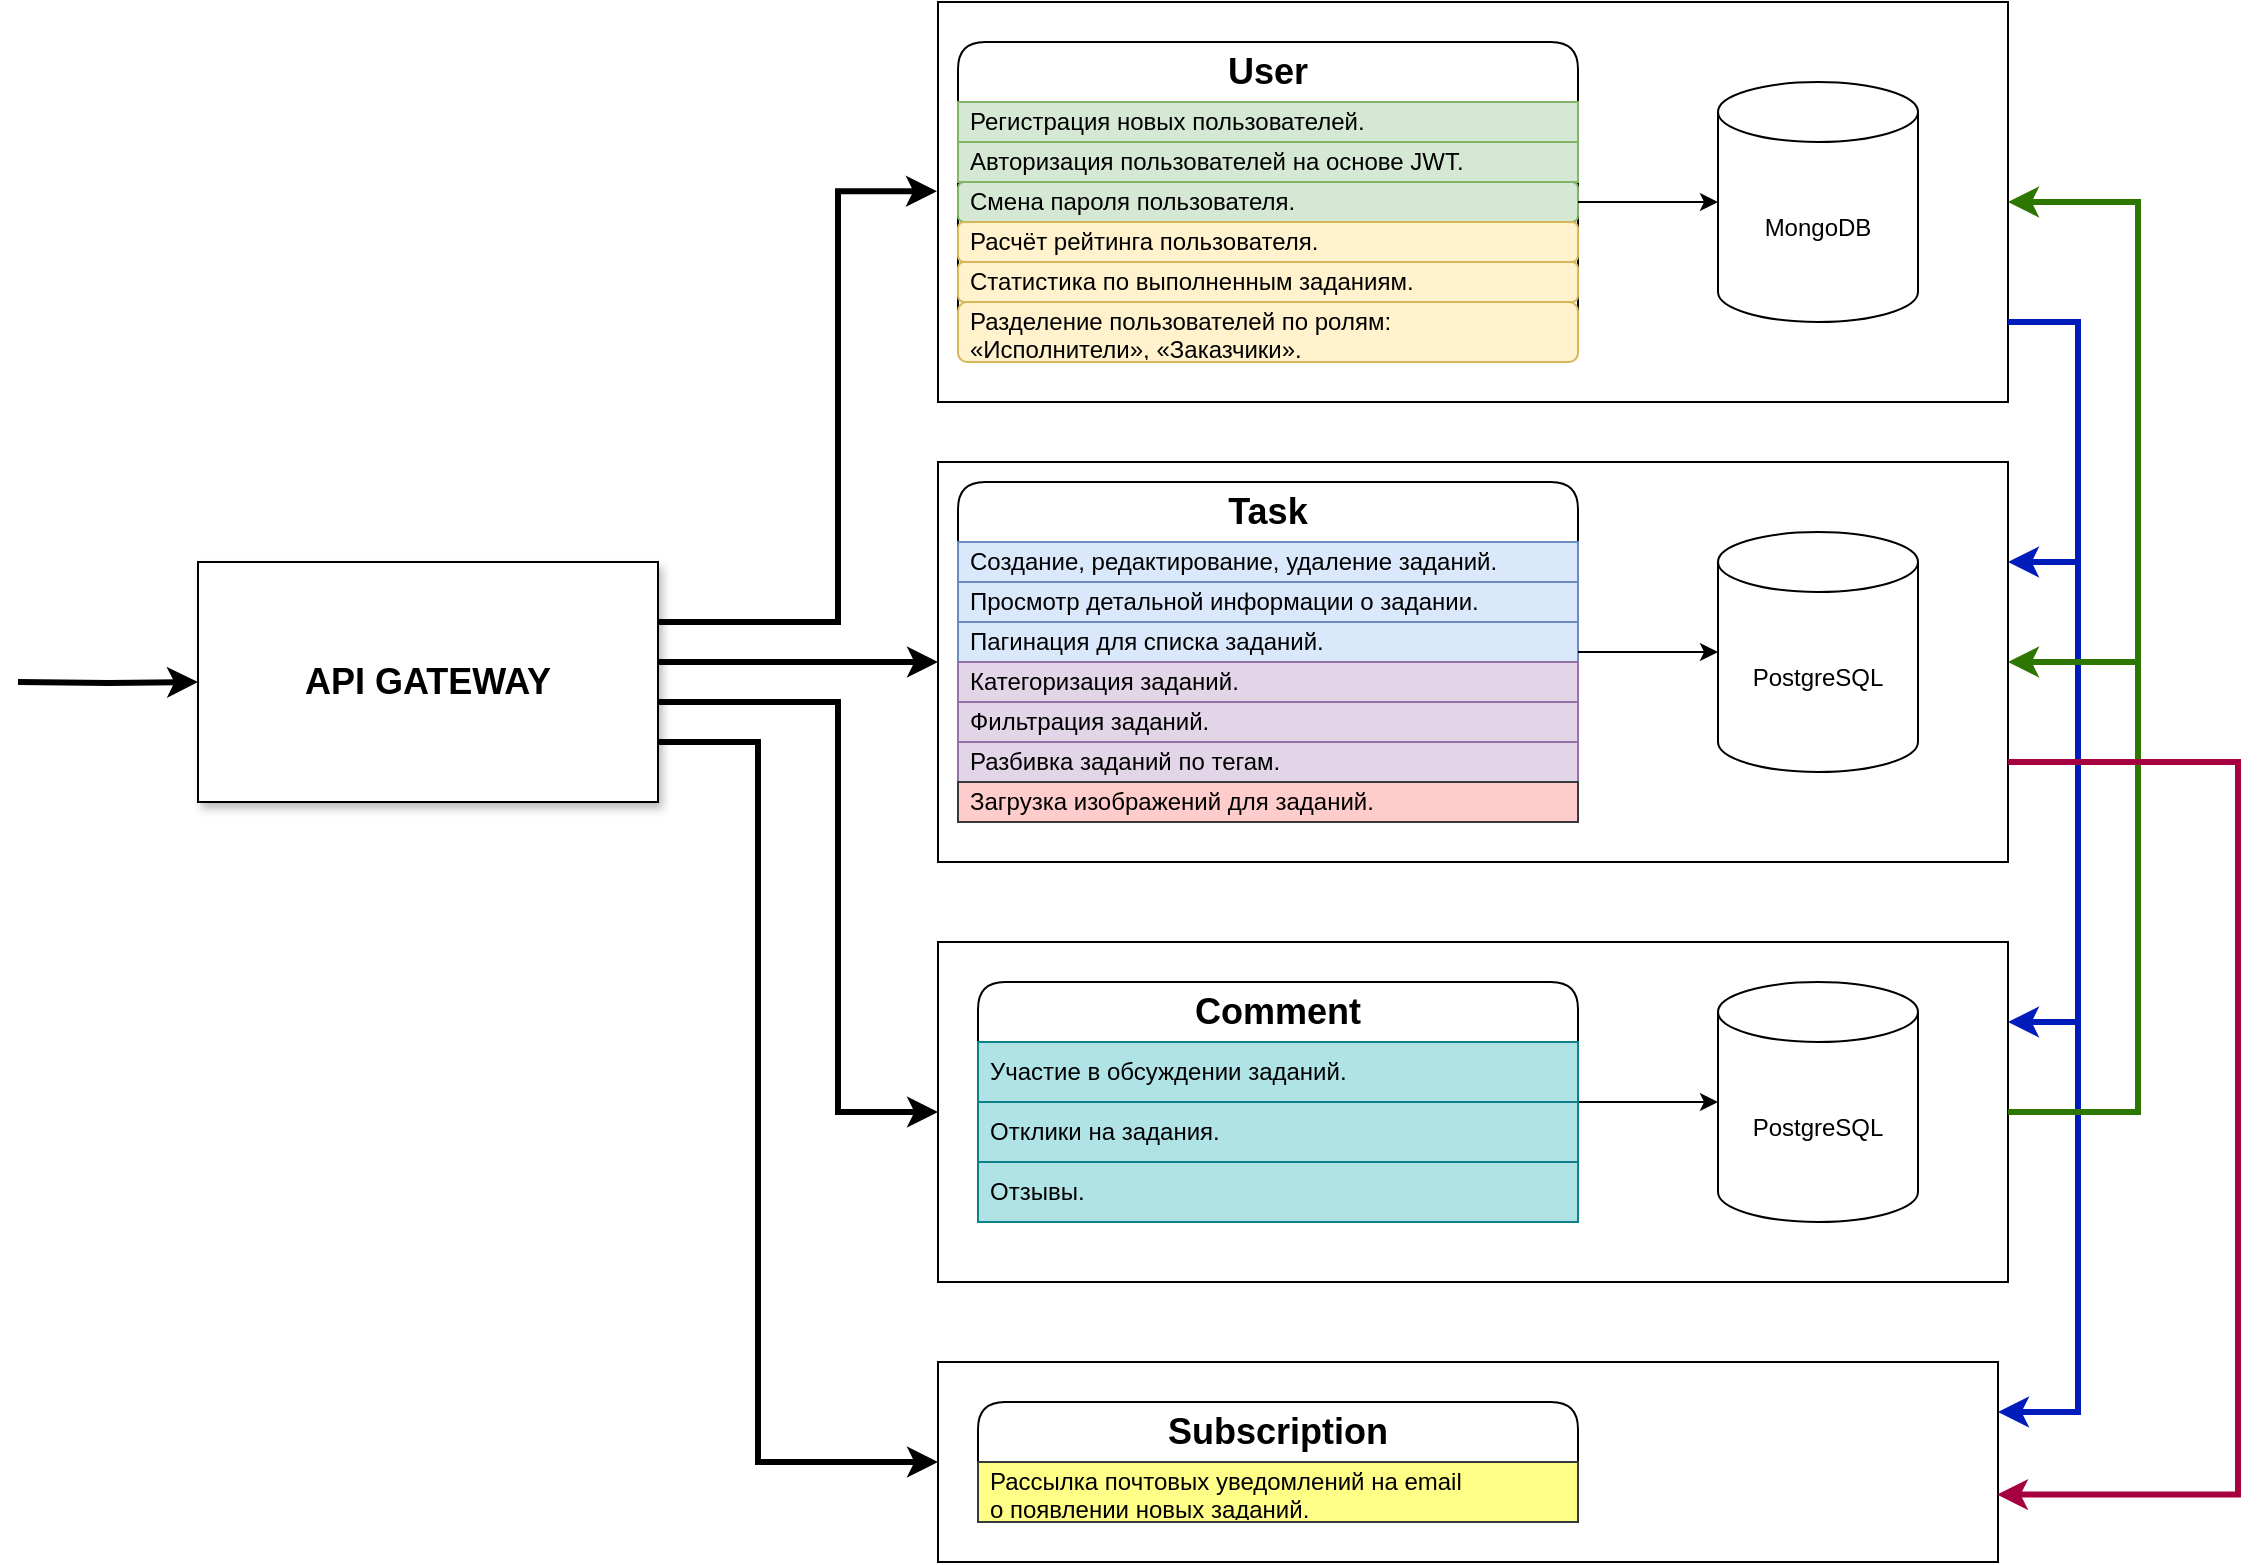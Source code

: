 <mxfile version="21.0.10" type="device"><diagram id="C5RBs43oDa-KdzZeNtuy" name="Page-1"><mxGraphModel dx="683" dy="356" grid="1" gridSize="10" guides="1" tooltips="1" connect="1" arrows="1" fold="1" page="1" pageScale="1" pageWidth="1169" pageHeight="827" math="0" shadow="0"><root><mxCell id="WIyWlLk6GJQsqaUBKTNV-0"/><mxCell id="WIyWlLk6GJQsqaUBKTNV-1" parent="WIyWlLk6GJQsqaUBKTNV-0"/><mxCell id="H5IGPOtKYr7dy_Yd7hb7-52" style="edgeStyle=orthogonalEdgeStyle;rounded=0;orthogonalLoop=1;jettySize=auto;html=1;entryX=-0.001;entryY=0.473;entryDx=0;entryDy=0;entryPerimeter=0;exitX=1;exitY=0.25;exitDx=0;exitDy=0;strokeWidth=3;" parent="WIyWlLk6GJQsqaUBKTNV-1" source="H5IGPOtKYr7dy_Yd7hb7-0" target="H5IGPOtKYr7dy_Yd7hb7-1" edge="1"><mxGeometry relative="1" as="geometry"><Array as="points"><mxPoint x="430" y="340"/><mxPoint x="430" y="125"/></Array></mxGeometry></mxCell><mxCell id="H5IGPOtKYr7dy_Yd7hb7-53" style="edgeStyle=orthogonalEdgeStyle;rounded=0;orthogonalLoop=1;jettySize=auto;html=1;entryX=0;entryY=0.5;entryDx=0;entryDy=0;strokeWidth=3;" parent="WIyWlLk6GJQsqaUBKTNV-1" source="H5IGPOtKYr7dy_Yd7hb7-0" target="H5IGPOtKYr7dy_Yd7hb7-2" edge="1"><mxGeometry relative="1" as="geometry"><Array as="points"><mxPoint x="380" y="360"/><mxPoint x="380" y="360"/></Array></mxGeometry></mxCell><mxCell id="H5IGPOtKYr7dy_Yd7hb7-54" style="edgeStyle=orthogonalEdgeStyle;rounded=0;orthogonalLoop=1;jettySize=auto;html=1;entryX=0;entryY=0.5;entryDx=0;entryDy=0;strokeWidth=3;" parent="WIyWlLk6GJQsqaUBKTNV-1" source="H5IGPOtKYr7dy_Yd7hb7-0" target="H5IGPOtKYr7dy_Yd7hb7-3" edge="1"><mxGeometry relative="1" as="geometry"><Array as="points"><mxPoint x="430" y="380"/><mxPoint x="430" y="585"/></Array></mxGeometry></mxCell><mxCell id="H5IGPOtKYr7dy_Yd7hb7-55" style="edgeStyle=orthogonalEdgeStyle;rounded=0;orthogonalLoop=1;jettySize=auto;html=1;entryX=0;entryY=0.5;entryDx=0;entryDy=0;strokeWidth=3;" parent="WIyWlLk6GJQsqaUBKTNV-1" source="H5IGPOtKYr7dy_Yd7hb7-0" target="H5IGPOtKYr7dy_Yd7hb7-44" edge="1"><mxGeometry relative="1" as="geometry"><Array as="points"><mxPoint x="390" y="400"/><mxPoint x="390" y="760"/></Array></mxGeometry></mxCell><mxCell id="H5IGPOtKYr7dy_Yd7hb7-59" style="edgeStyle=orthogonalEdgeStyle;rounded=0;orthogonalLoop=1;jettySize=auto;html=1;strokeWidth=3;" parent="WIyWlLk6GJQsqaUBKTNV-1" target="H5IGPOtKYr7dy_Yd7hb7-0" edge="1"><mxGeometry relative="1" as="geometry"><mxPoint x="20" y="370.0" as="sourcePoint"/></mxGeometry></mxCell><mxCell id="H5IGPOtKYr7dy_Yd7hb7-0" value="&lt;h2&gt;API GATEWAY&lt;br&gt;&lt;/h2&gt;" style="rounded=0;whiteSpace=wrap;html=1;shadow=1;" parent="WIyWlLk6GJQsqaUBKTNV-1" vertex="1"><mxGeometry x="110" y="310" width="230" height="120" as="geometry"/></mxCell><mxCell id="H5IGPOtKYr7dy_Yd7hb7-41" value="" style="group;fillColor=#fff2cc;strokeColor=#d6b656;" parent="WIyWlLk6GJQsqaUBKTNV-1" vertex="1" connectable="0"><mxGeometry x="480" y="30" width="535" height="200" as="geometry"/></mxCell><mxCell id="H5IGPOtKYr7dy_Yd7hb7-1" value="" style="rounded=0;whiteSpace=wrap;html=1;" parent="H5IGPOtKYr7dy_Yd7hb7-41" vertex="1"><mxGeometry width="535" height="200" as="geometry"/></mxCell><mxCell id="H5IGPOtKYr7dy_Yd7hb7-4" value="&lt;h2&gt;User&lt;/h2&gt;" style="swimlane;fontStyle=0;childLayout=stackLayout;horizontal=1;startSize=30;horizontalStack=0;resizeParent=1;resizeParentMax=0;resizeLast=0;collapsible=1;marginBottom=0;whiteSpace=wrap;html=1;direction=east;rounded=1;shadow=0;glass=0;" parent="H5IGPOtKYr7dy_Yd7hb7-41" vertex="1"><mxGeometry x="10" y="20" width="310" height="160" as="geometry"><mxRectangle x="490" y="60" width="80" height="60" as="alternateBounds"/></mxGeometry></mxCell><mxCell id="H5IGPOtKYr7dy_Yd7hb7-5" value="Регистрация новых пользователей." style="text;strokeColor=#82b366;fillColor=#d5e8d4;align=left;verticalAlign=middle;spacingLeft=4;spacingRight=4;overflow=hidden;points=[[0,0.5],[1,0.5]];portConstraint=eastwest;rotatable=0;whiteSpace=wrap;html=1;" parent="H5IGPOtKYr7dy_Yd7hb7-4" vertex="1"><mxGeometry y="30" width="310" height="20" as="geometry"/></mxCell><mxCell id="H5IGPOtKYr7dy_Yd7hb7-6" value="Авторизация пользователей на&amp;nbsp;основе JWT." style="text;strokeColor=#82b366;fillColor=#d5e8d4;align=left;verticalAlign=middle;spacingLeft=4;spacingRight=4;overflow=hidden;points=[[0,0.5],[1,0.5]];portConstraint=eastwest;rotatable=0;whiteSpace=wrap;html=1;" parent="H5IGPOtKYr7dy_Yd7hb7-4" vertex="1"><mxGeometry y="50" width="310" height="20" as="geometry"/></mxCell><mxCell id="H5IGPOtKYr7dy_Yd7hb7-7" value="Смена пароля пользователя." style="text;strokeColor=#82b366;fillColor=#d5e8d4;align=left;verticalAlign=middle;spacingLeft=4;spacingRight=4;overflow=hidden;points=[[0,0.5],[1,0.5]];portConstraint=eastwest;rotatable=0;whiteSpace=wrap;html=1;rounded=1;glass=0;" parent="H5IGPOtKYr7dy_Yd7hb7-4" vertex="1"><mxGeometry y="70" width="310" height="20" as="geometry"/></mxCell><mxCell id="H5IGPOtKYr7dy_Yd7hb7-14" value="Расчёт рейтинга пользователя." style="text;strokeColor=#d6b656;fillColor=#fff2cc;align=left;verticalAlign=middle;spacingLeft=4;spacingRight=4;overflow=hidden;points=[[0,0.5],[1,0.5]];portConstraint=eastwest;rotatable=0;whiteSpace=wrap;html=1;rounded=1;glass=0;" parent="H5IGPOtKYr7dy_Yd7hb7-4" vertex="1"><mxGeometry y="90" width="310" height="20" as="geometry"/></mxCell><mxCell id="H5IGPOtKYr7dy_Yd7hb7-15" value="Статистика по&amp;nbsp;выполненным заданиям." style="text;strokeColor=#d6b656;fillColor=#fff2cc;align=left;verticalAlign=middle;spacingLeft=4;spacingRight=4;overflow=hidden;points=[[0,0.5],[1,0.5]];portConstraint=eastwest;rotatable=0;whiteSpace=wrap;html=1;rounded=1;glass=0;" parent="H5IGPOtKYr7dy_Yd7hb7-4" vertex="1"><mxGeometry y="110" width="310" height="20" as="geometry"/></mxCell><mxCell id="H5IGPOtKYr7dy_Yd7hb7-23" value="Разделение пользователей по&amp;nbsp;ролям: «Исполнители», «Заказчики»." style="text;strokeColor=#d6b656;fillColor=#fff2cc;align=left;verticalAlign=middle;spacingLeft=4;spacingRight=4;overflow=hidden;points=[[0,0.5],[1,0.5]];portConstraint=eastwest;rotatable=0;whiteSpace=wrap;html=1;rounded=1;glass=0;" parent="H5IGPOtKYr7dy_Yd7hb7-4" vertex="1"><mxGeometry y="130" width="310" height="30" as="geometry"/></mxCell><mxCell id="H5IGPOtKYr7dy_Yd7hb7-16" value="MongoDB" style="shape=cylinder3;whiteSpace=wrap;html=1;boundedLbl=1;backgroundOutline=1;size=15;" parent="H5IGPOtKYr7dy_Yd7hb7-41" vertex="1"><mxGeometry x="390" y="40" width="100" height="120" as="geometry"/></mxCell><mxCell id="H5IGPOtKYr7dy_Yd7hb7-17" style="edgeStyle=orthogonalEdgeStyle;rounded=0;orthogonalLoop=1;jettySize=auto;html=1;entryX=0;entryY=0.5;entryDx=0;entryDy=0;entryPerimeter=0;" parent="H5IGPOtKYr7dy_Yd7hb7-41" source="H5IGPOtKYr7dy_Yd7hb7-7" target="H5IGPOtKYr7dy_Yd7hb7-16" edge="1"><mxGeometry relative="1" as="geometry"><Array as="points"><mxPoint x="340" y="100"/><mxPoint x="340" y="100"/></Array></mxGeometry></mxCell><mxCell id="H5IGPOtKYr7dy_Yd7hb7-42" value="" style="group" parent="WIyWlLk6GJQsqaUBKTNV-1" vertex="1" connectable="0"><mxGeometry x="480" y="260" width="535" height="200" as="geometry"/></mxCell><mxCell id="H5IGPOtKYr7dy_Yd7hb7-2" value="" style="rounded=0;whiteSpace=wrap;html=1;" parent="H5IGPOtKYr7dy_Yd7hb7-42" vertex="1"><mxGeometry width="535" height="200" as="geometry"/></mxCell><mxCell id="H5IGPOtKYr7dy_Yd7hb7-19" value="&lt;h2&gt;Task&lt;/h2&gt;" style="swimlane;fontStyle=0;childLayout=stackLayout;horizontal=1;startSize=30;horizontalStack=0;resizeParent=1;resizeParentMax=0;resizeLast=0;collapsible=1;marginBottom=0;whiteSpace=wrap;html=1;rounded=1;" parent="H5IGPOtKYr7dy_Yd7hb7-42" vertex="1"><mxGeometry x="10" y="10" width="310" height="170" as="geometry"/></mxCell><mxCell id="H5IGPOtKYr7dy_Yd7hb7-20" value="Создание, редактирование, удаление заданий." style="text;strokeColor=#6c8ebf;fillColor=#dae8fc;align=left;verticalAlign=middle;spacingLeft=4;spacingRight=4;overflow=hidden;points=[[0,0.5],[1,0.5]];portConstraint=eastwest;rotatable=0;whiteSpace=wrap;html=1;" parent="H5IGPOtKYr7dy_Yd7hb7-19" vertex="1"><mxGeometry y="30" width="310" height="20" as="geometry"/></mxCell><mxCell id="H5IGPOtKYr7dy_Yd7hb7-21" value="Просмотр детальной информации о&amp;nbsp;задании." style="text;strokeColor=#6c8ebf;fillColor=#dae8fc;align=left;verticalAlign=middle;spacingLeft=4;spacingRight=4;overflow=hidden;points=[[0,0.5],[1,0.5]];portConstraint=eastwest;rotatable=0;whiteSpace=wrap;html=1;" parent="H5IGPOtKYr7dy_Yd7hb7-19" vertex="1"><mxGeometry y="50" width="310" height="20" as="geometry"/></mxCell><mxCell id="H5IGPOtKYr7dy_Yd7hb7-26" value="Пагинация для списка заданий." style="text;strokeColor=#6c8ebf;fillColor=#dae8fc;align=left;verticalAlign=middle;spacingLeft=4;spacingRight=4;overflow=hidden;points=[[0,0.5],[1,0.5]];portConstraint=eastwest;rotatable=0;whiteSpace=wrap;html=1;" parent="H5IGPOtKYr7dy_Yd7hb7-19" vertex="1"><mxGeometry y="70" width="310" height="20" as="geometry"/></mxCell><mxCell id="H5IGPOtKYr7dy_Yd7hb7-27" value=" Категоризация заданий." style="text;strokeColor=#9673a6;fillColor=#e1d5e7;align=left;verticalAlign=middle;spacingLeft=4;spacingRight=4;overflow=hidden;points=[[0,0.5],[1,0.5]];portConstraint=eastwest;rotatable=0;whiteSpace=wrap;html=1;" parent="H5IGPOtKYr7dy_Yd7hb7-19" vertex="1"><mxGeometry y="90" width="310" height="20" as="geometry"/></mxCell><mxCell id="H5IGPOtKYr7dy_Yd7hb7-28" value="Фильтрация заданий." style="text;strokeColor=#9673a6;fillColor=#e1d5e7;align=left;verticalAlign=middle;spacingLeft=4;spacingRight=4;overflow=hidden;points=[[0,0.5],[1,0.5]];portConstraint=eastwest;rotatable=0;whiteSpace=wrap;html=1;" parent="H5IGPOtKYr7dy_Yd7hb7-19" vertex="1"><mxGeometry y="110" width="310" height="20" as="geometry"/></mxCell><mxCell id="H5IGPOtKYr7dy_Yd7hb7-37" value="Разбивка заданий по&amp;nbsp;тегам." style="text;strokeColor=#9673a6;fillColor=#e1d5e7;align=left;verticalAlign=middle;spacingLeft=4;spacingRight=4;overflow=hidden;points=[[0,0.5],[1,0.5]];portConstraint=eastwest;rotatable=0;whiteSpace=wrap;html=1;" parent="H5IGPOtKYr7dy_Yd7hb7-19" vertex="1"><mxGeometry y="130" width="310" height="20" as="geometry"/></mxCell><mxCell id="H5IGPOtKYr7dy_Yd7hb7-22" value="Загрузка изображений для заданий." style="text;strokeColor=#36393d;fillColor=#ffcccc;align=left;verticalAlign=middle;spacingLeft=4;spacingRight=4;overflow=hidden;points=[[0,0.5],[1,0.5]];portConstraint=eastwest;rotatable=0;whiteSpace=wrap;html=1;" parent="H5IGPOtKYr7dy_Yd7hb7-19" vertex="1"><mxGeometry y="150" width="310" height="20" as="geometry"/></mxCell><mxCell id="H5IGPOtKYr7dy_Yd7hb7-30" value="PostgreSQL" style="shape=cylinder3;whiteSpace=wrap;html=1;boundedLbl=1;backgroundOutline=1;size=15;" parent="H5IGPOtKYr7dy_Yd7hb7-42" vertex="1"><mxGeometry x="390" y="35" width="100" height="120" as="geometry"/></mxCell><mxCell id="H5IGPOtKYr7dy_Yd7hb7-32" style="edgeStyle=orthogonalEdgeStyle;rounded=0;orthogonalLoop=1;jettySize=auto;html=1;" parent="H5IGPOtKYr7dy_Yd7hb7-42" source="H5IGPOtKYr7dy_Yd7hb7-19" target="H5IGPOtKYr7dy_Yd7hb7-30" edge="1"><mxGeometry relative="1" as="geometry"/></mxCell><mxCell id="H5IGPOtKYr7dy_Yd7hb7-60" value="" style="group" parent="WIyWlLk6GJQsqaUBKTNV-1" vertex="1" connectable="0"><mxGeometry x="480" y="500" width="535" height="170" as="geometry"/></mxCell><mxCell id="H5IGPOtKYr7dy_Yd7hb7-3" value="" style="rounded=0;whiteSpace=wrap;html=1;container=0;" parent="H5IGPOtKYr7dy_Yd7hb7-60" vertex="1"><mxGeometry width="535" height="170" as="geometry"/></mxCell><mxCell id="H5IGPOtKYr7dy_Yd7hb7-33" value="&lt;div&gt;&lt;h2&gt;Comment&lt;/h2&gt;&lt;/div&gt;" style="swimlane;fontStyle=0;childLayout=stackLayout;horizontal=1;startSize=30;horizontalStack=0;resizeParent=1;resizeParentMax=0;resizeLast=0;collapsible=1;marginBottom=0;whiteSpace=wrap;html=1;rounded=1;container=0;" parent="H5IGPOtKYr7dy_Yd7hb7-60" vertex="1"><mxGeometry x="20" y="20" width="300" height="120" as="geometry"/></mxCell><mxCell id="H5IGPOtKYr7dy_Yd7hb7-39" value="PostgreSQL" style="shape=cylinder3;whiteSpace=wrap;html=1;boundedLbl=1;backgroundOutline=1;size=15;container=0;" parent="H5IGPOtKYr7dy_Yd7hb7-60" vertex="1"><mxGeometry x="390" y="20" width="100" height="120" as="geometry"/></mxCell><mxCell id="H5IGPOtKYr7dy_Yd7hb7-49" style="edgeStyle=orthogonalEdgeStyle;rounded=0;orthogonalLoop=1;jettySize=auto;html=1;" parent="H5IGPOtKYr7dy_Yd7hb7-60" source="H5IGPOtKYr7dy_Yd7hb7-33" target="H5IGPOtKYr7dy_Yd7hb7-39" edge="1"><mxGeometry relative="1" as="geometry"/></mxCell><mxCell id="H5IGPOtKYr7dy_Yd7hb7-34" value="Участие в&amp;nbsp;обсуждении заданий." style="text;strokeColor=#0e8088;fillColor=#b0e3e6;align=left;verticalAlign=middle;spacingLeft=4;spacingRight=4;overflow=hidden;points=[[0,0.5],[1,0.5]];portConstraint=eastwest;rotatable=0;whiteSpace=wrap;html=1;container=0;" parent="H5IGPOtKYr7dy_Yd7hb7-60" vertex="1"><mxGeometry x="20" y="50" width="300" height="30" as="geometry"/></mxCell><mxCell id="H5IGPOtKYr7dy_Yd7hb7-35" value="Отклики на&amp;nbsp;задания." style="text;strokeColor=#0e8088;fillColor=#b0e3e6;align=left;verticalAlign=middle;spacingLeft=4;spacingRight=4;overflow=hidden;points=[[0,0.5],[1,0.5]];portConstraint=eastwest;rotatable=0;whiteSpace=wrap;html=1;container=0;" parent="H5IGPOtKYr7dy_Yd7hb7-60" vertex="1"><mxGeometry x="20" y="80" width="300" height="30" as="geometry"/></mxCell><mxCell id="H5IGPOtKYr7dy_Yd7hb7-36" value="Отзывы." style="text;strokeColor=#0e8088;fillColor=#b0e3e6;align=left;verticalAlign=middle;spacingLeft=4;spacingRight=4;overflow=hidden;points=[[0,0.5],[1,0.5]];portConstraint=eastwest;rotatable=0;whiteSpace=wrap;html=1;container=0;" parent="H5IGPOtKYr7dy_Yd7hb7-60" vertex="1"><mxGeometry x="20" y="110" width="300" height="30" as="geometry"/></mxCell><mxCell id="H5IGPOtKYr7dy_Yd7hb7-61" value="" style="group" parent="WIyWlLk6GJQsqaUBKTNV-1" vertex="1" connectable="0"><mxGeometry x="480" y="710" width="530" height="100" as="geometry"/></mxCell><mxCell id="H5IGPOtKYr7dy_Yd7hb7-44" value="" style="rounded=0;whiteSpace=wrap;html=1;" parent="H5IGPOtKYr7dy_Yd7hb7-61" vertex="1"><mxGeometry width="530" height="100" as="geometry"/></mxCell><mxCell id="H5IGPOtKYr7dy_Yd7hb7-45" value="&lt;h2&gt;&lt;span class=&quot;HwtZe&quot; lang=&quot;en&quot;&gt;&lt;span class=&quot;jCAhz ChMk0b&quot;&gt;&lt;span class=&quot;ryNqvb&quot;&gt;Subscription&lt;/span&gt;&lt;/span&gt;&lt;/span&gt;&lt;/h2&gt;" style="swimlane;fontStyle=0;childLayout=stackLayout;horizontal=1;startSize=30;horizontalStack=0;resizeParent=1;resizeParentMax=0;resizeLast=0;collapsible=1;marginBottom=0;whiteSpace=wrap;html=1;rounded=1;" parent="H5IGPOtKYr7dy_Yd7hb7-61" vertex="1"><mxGeometry x="20" y="20" width="300" height="60" as="geometry"/></mxCell><mxCell id="H5IGPOtKYr7dy_Yd7hb7-46" value="&lt;div&gt;Рассылка почтовых уведомлений на&amp;nbsp;email о&amp;nbsp;появлении новых заданий.&lt;/div&gt;" style="text;strokeColor=#36393d;fillColor=#ffff88;align=left;verticalAlign=middle;spacingLeft=4;spacingRight=4;overflow=hidden;points=[[0,0.5],[1,0.5]];portConstraint=eastwest;rotatable=0;whiteSpace=wrap;html=1;" parent="H5IGPOtKYr7dy_Yd7hb7-45" vertex="1"><mxGeometry y="30" width="300" height="30" as="geometry"/></mxCell><mxCell id="H5IGPOtKYr7dy_Yd7hb7-69" style="edgeStyle=orthogonalEdgeStyle;rounded=0;orthogonalLoop=1;jettySize=auto;html=1;entryX=1;entryY=0.25;entryDx=0;entryDy=0;fillColor=#0050ef;strokeColor=#001DBC;strokeWidth=3;" parent="WIyWlLk6GJQsqaUBKTNV-1" source="H5IGPOtKYr7dy_Yd7hb7-1" target="H5IGPOtKYr7dy_Yd7hb7-2" edge="1"><mxGeometry relative="1" as="geometry"><mxPoint x="1040" y="360.0" as="targetPoint"/><Array as="points"><mxPoint x="1050" y="190"/><mxPoint x="1050" y="310"/></Array></mxGeometry></mxCell><mxCell id="H5IGPOtKYr7dy_Yd7hb7-70" style="edgeStyle=orthogonalEdgeStyle;rounded=0;orthogonalLoop=1;jettySize=auto;html=1;fillColor=#0050ef;strokeColor=#001DBC;strokeWidth=3;" parent="WIyWlLk6GJQsqaUBKTNV-1" source="H5IGPOtKYr7dy_Yd7hb7-1" edge="1"><mxGeometry relative="1" as="geometry"><mxPoint x="1015" y="540" as="targetPoint"/><Array as="points"><mxPoint x="1050" y="190"/><mxPoint x="1050" y="540"/></Array></mxGeometry></mxCell><mxCell id="H5IGPOtKYr7dy_Yd7hb7-71" style="edgeStyle=orthogonalEdgeStyle;rounded=0;orthogonalLoop=1;jettySize=auto;html=1;entryX=1;entryY=0.25;entryDx=0;entryDy=0;fillColor=#0050ef;strokeColor=#001DBC;strokeWidth=3;" parent="WIyWlLk6GJQsqaUBKTNV-1" source="H5IGPOtKYr7dy_Yd7hb7-1" target="H5IGPOtKYr7dy_Yd7hb7-44" edge="1"><mxGeometry relative="1" as="geometry"><Array as="points"><mxPoint x="1050" y="190"/><mxPoint x="1050" y="735"/></Array></mxGeometry></mxCell><mxCell id="H5IGPOtKYr7dy_Yd7hb7-72" style="edgeStyle=orthogonalEdgeStyle;rounded=0;orthogonalLoop=1;jettySize=auto;html=1;entryX=1;entryY=0.5;entryDx=0;entryDy=0;strokeWidth=3;fillColor=#60a917;strokeColor=#2D7600;" parent="WIyWlLk6GJQsqaUBKTNV-1" source="H5IGPOtKYr7dy_Yd7hb7-3" target="H5IGPOtKYr7dy_Yd7hb7-2" edge="1"><mxGeometry relative="1" as="geometry"><Array as="points"><mxPoint x="1080" y="585.0"/><mxPoint x="1080" y="360"/></Array></mxGeometry></mxCell><mxCell id="H5IGPOtKYr7dy_Yd7hb7-73" style="edgeStyle=orthogonalEdgeStyle;rounded=0;orthogonalLoop=1;jettySize=auto;html=1;entryX=1;entryY=0.5;entryDx=0;entryDy=0;strokeWidth=3;fillColor=#60a917;strokeColor=#2D7600;" parent="WIyWlLk6GJQsqaUBKTNV-1" source="H5IGPOtKYr7dy_Yd7hb7-3" target="H5IGPOtKYr7dy_Yd7hb7-1" edge="1"><mxGeometry relative="1" as="geometry"><Array as="points"><mxPoint x="1080" y="585.0"/><mxPoint x="1080" y="130"/></Array></mxGeometry></mxCell><mxCell id="H5IGPOtKYr7dy_Yd7hb7-74" style="edgeStyle=orthogonalEdgeStyle;rounded=0;orthogonalLoop=1;jettySize=auto;html=1;entryX=0.999;entryY=0.663;entryDx=0;entryDy=0;entryPerimeter=0;strokeWidth=3;fillColor=#d80073;strokeColor=#A50040;" parent="WIyWlLk6GJQsqaUBKTNV-1" source="H5IGPOtKYr7dy_Yd7hb7-2" target="H5IGPOtKYr7dy_Yd7hb7-44" edge="1"><mxGeometry relative="1" as="geometry"><Array as="points"><mxPoint x="1130" y="410"/><mxPoint x="1130" y="776"/></Array></mxGeometry></mxCell></root></mxGraphModel></diagram></mxfile>